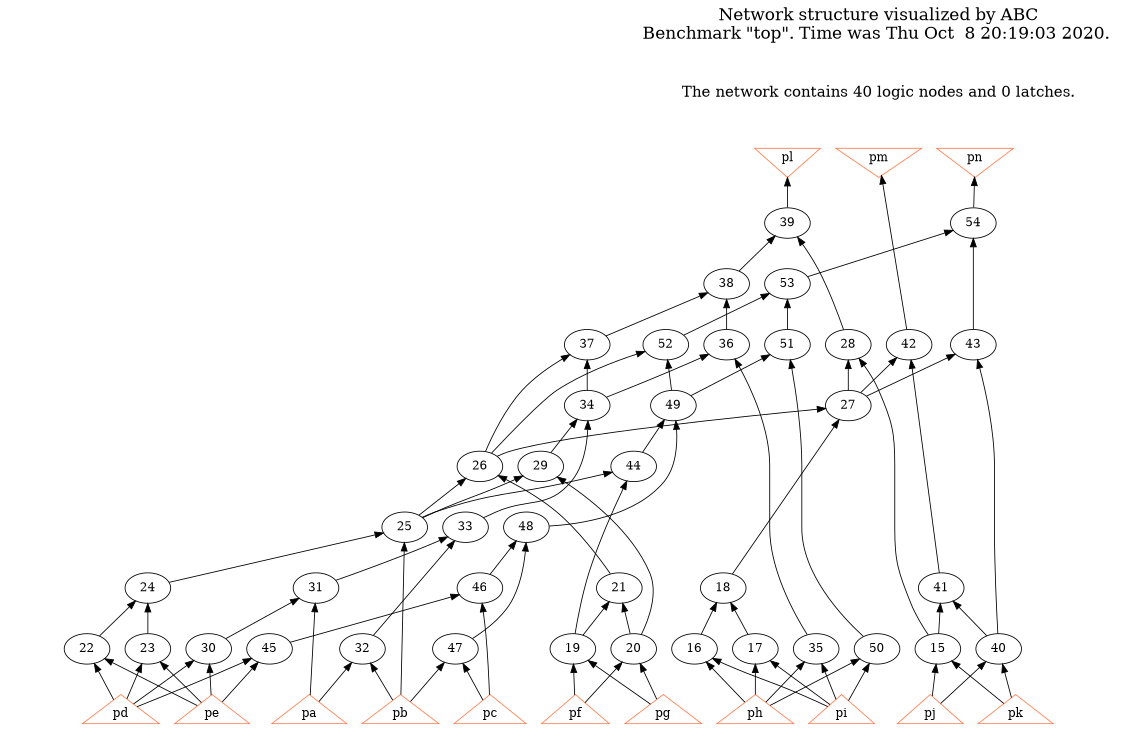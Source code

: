 # Network structure generated by ABC

digraph network {
size = "7.5,10";
center = true;
edge [dir = back];

{
  node [shape = plaintext];
  edge [style = invis];
  LevelTitle1 [label=""];
  LevelTitle2 [label=""];
  Level9 [label = ""];
  Level8 [label = ""];
  Level7 [label = ""];
  Level6 [label = ""];
  Level5 [label = ""];
  Level4 [label = ""];
  Level3 [label = ""];
  Level2 [label = ""];
  Level1 [label = ""];
  Level0 [label = ""];
  LevelTitle1 ->  LevelTitle2 ->  Level9 ->  Level8 ->  Level7 ->  Level6 ->  Level5 ->  Level4 ->  Level3 ->  Level2 ->  Level1 ->  Level0;
}

{
  rank = same;
  LevelTitle1;
  title1 [shape=plaintext,
          fontsize=20,
          fontname = "Times-Roman",
          label="Network structure visualized by ABC\nBenchmark \"top\". Time was Thu Oct  8 20:19:03 2020. "
         ];
}

{
  rank = same;
  LevelTitle2;
  title2 [shape=plaintext,
          fontsize=18,
          fontname = "Times-Roman",
          label="The network contains 40 logic nodes and 0 latches.\n"
         ];
}

{
  rank = same;
  Level9;
  Node12 [label = "pl", shape = invtriangle, color = coral, fillcolor = coral];
  Node13 [label = "pm", shape = invtriangle, color = coral, fillcolor = coral];
  Node14 [label = "pn", shape = invtriangle, color = coral, fillcolor = coral];
}

{
  rank = same;
  Level8;
  Node39 [label = "39\n", shape = ellipse];
  Node54 [label = "54\n", shape = ellipse];
}

{
  rank = same;
  Level7;
  Node38 [label = "38\n", shape = ellipse];
  Node53 [label = "53\n", shape = ellipse];
}

{
  rank = same;
  Level6;
  Node28 [label = "28\n", shape = ellipse];
  Node36 [label = "36\n", shape = ellipse];
  Node37 [label = "37\n", shape = ellipse];
  Node42 [label = "42\n", shape = ellipse];
  Node43 [label = "43\n", shape = ellipse];
  Node51 [label = "51\n", shape = ellipse];
  Node52 [label = "52\n", shape = ellipse];
}

{
  rank = same;
  Level5;
  Node27 [label = "27\n", shape = ellipse];
  Node34 [label = "34\n", shape = ellipse];
  Node49 [label = "49\n", shape = ellipse];
}

{
  rank = same;
  Level4;
  Node26 [label = "26\n", shape = ellipse];
  Node29 [label = "29\n", shape = ellipse];
  Node44 [label = "44\n", shape = ellipse];
}

{
  rank = same;
  Level3;
  Node25 [label = "25\n", shape = ellipse];
  Node33 [label = "33\n", shape = ellipse];
  Node48 [label = "48\n", shape = ellipse];
}

{
  rank = same;
  Level2;
  Node18 [label = "18\n", shape = ellipse];
  Node21 [label = "21\n", shape = ellipse];
  Node24 [label = "24\n", shape = ellipse];
  Node31 [label = "31\n", shape = ellipse];
  Node41 [label = "41\n", shape = ellipse];
  Node46 [label = "46\n", shape = ellipse];
}

{
  rank = same;
  Level1;
  Node15 [label = "15\n", shape = ellipse];
  Node16 [label = "16\n", shape = ellipse];
  Node17 [label = "17\n", shape = ellipse];
  Node19 [label = "19\n", shape = ellipse];
  Node20 [label = "20\n", shape = ellipse];
  Node22 [label = "22\n", shape = ellipse];
  Node23 [label = "23\n", shape = ellipse];
  Node30 [label = "30\n", shape = ellipse];
  Node32 [label = "32\n", shape = ellipse];
  Node35 [label = "35\n", shape = ellipse];
  Node40 [label = "40\n", shape = ellipse];
  Node45 [label = "45\n", shape = ellipse];
  Node47 [label = "47\n", shape = ellipse];
  Node50 [label = "50\n", shape = ellipse];
}

{
  rank = same;
  Level0;
  Node1 [label = "pa", shape = triangle, color = coral, fillcolor = coral];
  Node2 [label = "pb", shape = triangle, color = coral, fillcolor = coral];
  Node3 [label = "pc", shape = triangle, color = coral, fillcolor = coral];
  Node4 [label = "pd", shape = triangle, color = coral, fillcolor = coral];
  Node5 [label = "pe", shape = triangle, color = coral, fillcolor = coral];
  Node6 [label = "pf", shape = triangle, color = coral, fillcolor = coral];
  Node7 [label = "pg", shape = triangle, color = coral, fillcolor = coral];
  Node8 [label = "ph", shape = triangle, color = coral, fillcolor = coral];
  Node9 [label = "pi", shape = triangle, color = coral, fillcolor = coral];
  Node10 [label = "pj", shape = triangle, color = coral, fillcolor = coral];
  Node11 [label = "pk", shape = triangle, color = coral, fillcolor = coral];
}

title1 -> title2 [style = invis];
title2 -> Node12 [style = invis];
title2 -> Node13 [style = invis];
title2 -> Node14 [style = invis];
Node12 -> Node13 [style = invis];
Node13 -> Node14 [style = invis];
Node12 -> Node39 [style = solid];
Node13 -> Node42 [style = solid];
Node14 -> Node54 [style = solid];
Node15 -> Node10 [style = solid];
Node15 -> Node11 [style = solid];
Node16 -> Node8 [style = solid];
Node16 -> Node9 [style = solid];
Node17 -> Node8 [style = solid];
Node17 -> Node9 [style = solid];
Node18 -> Node16 [style = solid];
Node18 -> Node17 [style = solid];
Node19 -> Node6 [style = solid];
Node19 -> Node7 [style = solid];
Node20 -> Node6 [style = solid];
Node20 -> Node7 [style = solid];
Node21 -> Node19 [style = solid];
Node21 -> Node20 [style = solid];
Node22 -> Node4 [style = solid];
Node22 -> Node5 [style = solid];
Node23 -> Node4 [style = solid];
Node23 -> Node5 [style = solid];
Node24 -> Node22 [style = solid];
Node24 -> Node23 [style = solid];
Node25 -> Node2 [style = solid];
Node25 -> Node24 [style = solid];
Node26 -> Node21 [style = solid];
Node26 -> Node25 [style = solid];
Node27 -> Node18 [style = solid];
Node27 -> Node26 [style = solid];
Node28 -> Node15 [style = solid];
Node28 -> Node27 [style = solid];
Node29 -> Node20 [style = solid];
Node29 -> Node25 [style = solid];
Node30 -> Node4 [style = solid];
Node30 -> Node5 [style = solid];
Node31 -> Node1 [style = solid];
Node31 -> Node30 [style = solid];
Node32 -> Node1 [style = solid];
Node32 -> Node2 [style = solid];
Node33 -> Node31 [style = solid];
Node33 -> Node32 [style = solid];
Node34 -> Node29 [style = solid];
Node34 -> Node33 [style = solid];
Node35 -> Node8 [style = solid];
Node35 -> Node9 [style = solid];
Node36 -> Node34 [style = solid];
Node36 -> Node35 [style = solid];
Node37 -> Node26 [style = solid];
Node37 -> Node34 [style = solid];
Node38 -> Node36 [style = solid];
Node38 -> Node37 [style = solid];
Node39 -> Node28 [style = solid];
Node39 -> Node38 [style = solid];
Node40 -> Node10 [style = solid];
Node40 -> Node11 [style = solid];
Node41 -> Node15 [style = solid];
Node41 -> Node40 [style = solid];
Node42 -> Node27 [style = solid];
Node42 -> Node41 [style = solid];
Node43 -> Node27 [style = solid];
Node43 -> Node40 [style = solid];
Node44 -> Node19 [style = solid];
Node44 -> Node25 [style = solid];
Node45 -> Node4 [style = solid];
Node45 -> Node5 [style = solid];
Node46 -> Node3 [style = solid];
Node46 -> Node45 [style = solid];
Node47 -> Node2 [style = solid];
Node47 -> Node3 [style = solid];
Node48 -> Node46 [style = solid];
Node48 -> Node47 [style = solid];
Node49 -> Node44 [style = solid];
Node49 -> Node48 [style = solid];
Node50 -> Node8 [style = solid];
Node50 -> Node9 [style = solid];
Node51 -> Node49 [style = solid];
Node51 -> Node50 [style = solid];
Node52 -> Node26 [style = solid];
Node52 -> Node49 [style = solid];
Node53 -> Node51 [style = solid];
Node53 -> Node52 [style = solid];
Node54 -> Node43 [style = solid];
Node54 -> Node53 [style = solid];
}

